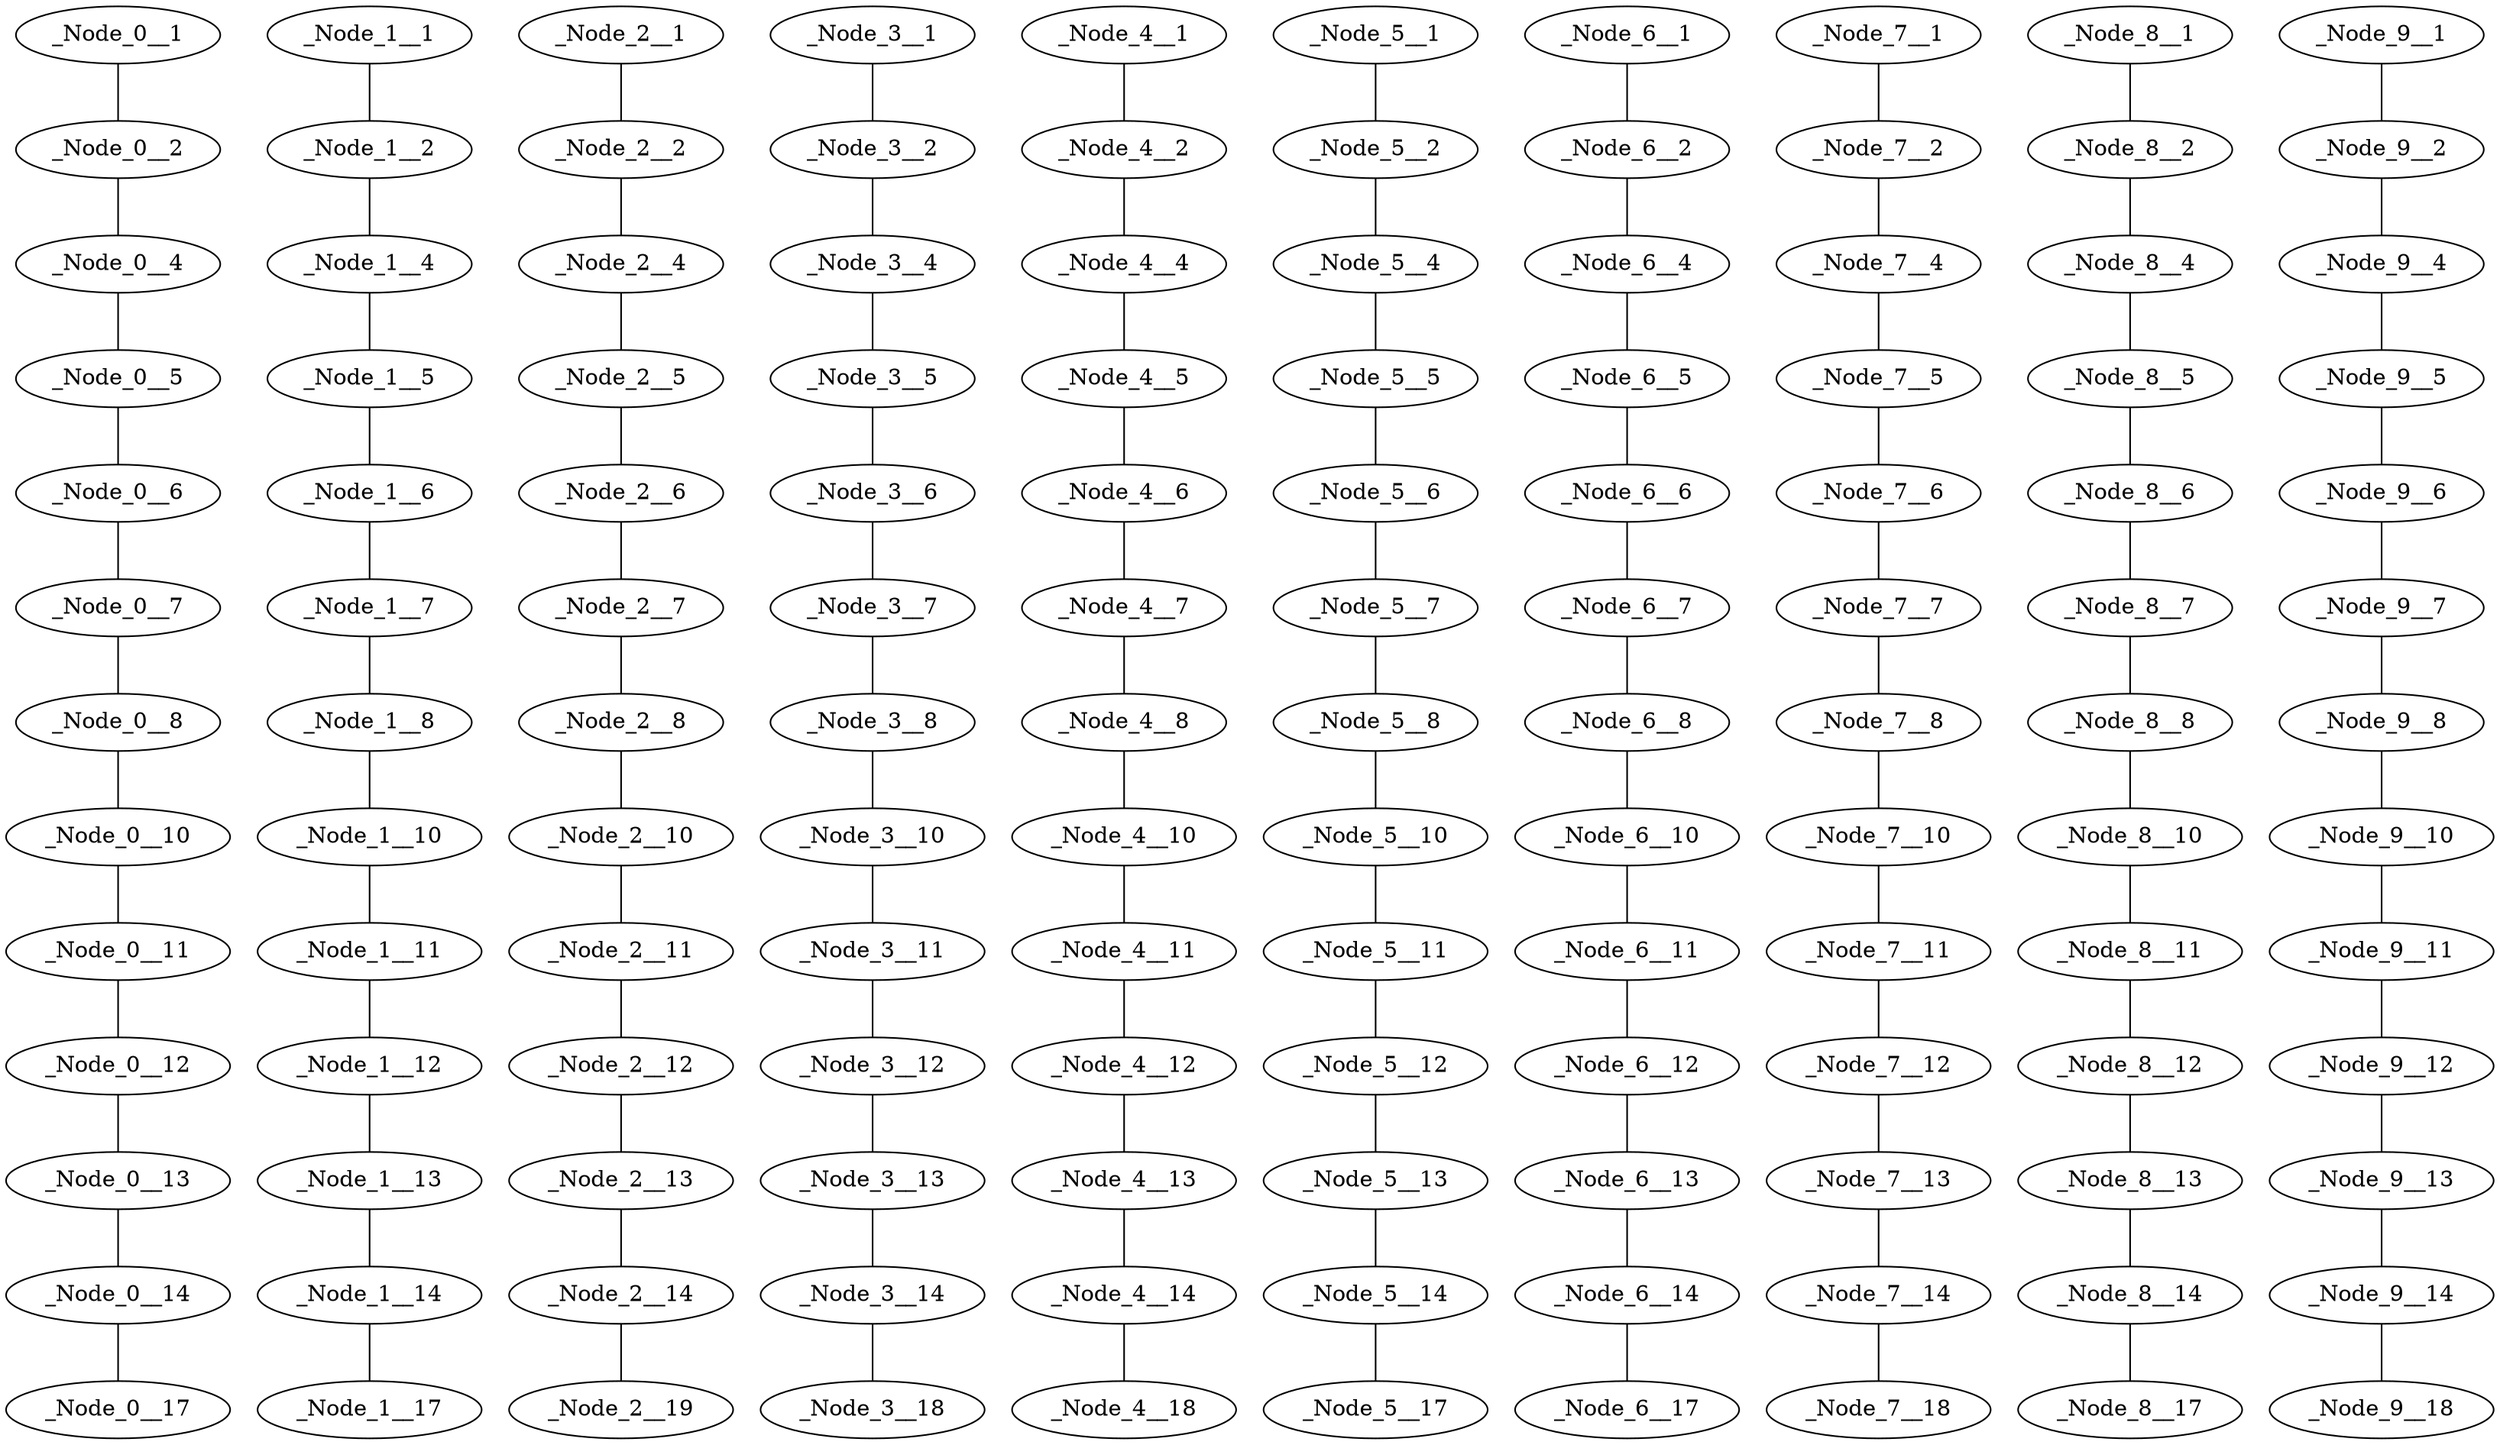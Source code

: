 // Longest block Chain
graph {
	_Node_0__1
	_Node_0__2
	_Node_0__1 -- _Node_0__2
	_Node_0__4
	_Node_0__2 -- _Node_0__4
	_Node_0__5
	_Node_0__4 -- _Node_0__5
	_Node_0__6
	_Node_0__5 -- _Node_0__6
	_Node_0__7
	_Node_0__6 -- _Node_0__7
	_Node_0__8
	_Node_0__7 -- _Node_0__8
	_Node_0__10
	_Node_0__8 -- _Node_0__10
	_Node_0__11
	_Node_0__10 -- _Node_0__11
	_Node_0__12
	_Node_0__11 -- _Node_0__12
	_Node_0__13
	_Node_0__12 -- _Node_0__13
	_Node_0__14
	_Node_0__13 -- _Node_0__14
	_Node_0__17
	_Node_0__14 -- _Node_0__17
	_Node_1__1
	_Node_1__2
	_Node_1__1 -- _Node_1__2
	_Node_1__4
	_Node_1__2 -- _Node_1__4
	_Node_1__5
	_Node_1__4 -- _Node_1__5
	_Node_1__6
	_Node_1__5 -- _Node_1__6
	_Node_1__7
	_Node_1__6 -- _Node_1__7
	_Node_1__8
	_Node_1__7 -- _Node_1__8
	_Node_1__10
	_Node_1__8 -- _Node_1__10
	_Node_1__11
	_Node_1__10 -- _Node_1__11
	_Node_1__12
	_Node_1__11 -- _Node_1__12
	_Node_1__13
	_Node_1__12 -- _Node_1__13
	_Node_1__14
	_Node_1__13 -- _Node_1__14
	_Node_1__17
	_Node_1__14 -- _Node_1__17
	_Node_2__1
	_Node_2__2
	_Node_2__1 -- _Node_2__2
	_Node_2__4
	_Node_2__2 -- _Node_2__4
	_Node_2__5
	_Node_2__4 -- _Node_2__5
	_Node_2__6
	_Node_2__5 -- _Node_2__6
	_Node_2__7
	_Node_2__6 -- _Node_2__7
	_Node_2__8
	_Node_2__7 -- _Node_2__8
	_Node_2__10
	_Node_2__8 -- _Node_2__10
	_Node_2__11
	_Node_2__10 -- _Node_2__11
	_Node_2__12
	_Node_2__11 -- _Node_2__12
	_Node_2__13
	_Node_2__12 -- _Node_2__13
	_Node_2__14
	_Node_2__13 -- _Node_2__14
	_Node_2__19
	_Node_2__14 -- _Node_2__19
	_Node_3__1
	_Node_3__2
	_Node_3__1 -- _Node_3__2
	_Node_3__4
	_Node_3__2 -- _Node_3__4
	_Node_3__5
	_Node_3__4 -- _Node_3__5
	_Node_3__6
	_Node_3__5 -- _Node_3__6
	_Node_3__7
	_Node_3__6 -- _Node_3__7
	_Node_3__8
	_Node_3__7 -- _Node_3__8
	_Node_3__10
	_Node_3__8 -- _Node_3__10
	_Node_3__11
	_Node_3__10 -- _Node_3__11
	_Node_3__12
	_Node_3__11 -- _Node_3__12
	_Node_3__13
	_Node_3__12 -- _Node_3__13
	_Node_3__14
	_Node_3__13 -- _Node_3__14
	_Node_3__18
	_Node_3__14 -- _Node_3__18
	_Node_4__1
	_Node_4__2
	_Node_4__1 -- _Node_4__2
	_Node_4__4
	_Node_4__2 -- _Node_4__4
	_Node_4__5
	_Node_4__4 -- _Node_4__5
	_Node_4__6
	_Node_4__5 -- _Node_4__6
	_Node_4__7
	_Node_4__6 -- _Node_4__7
	_Node_4__8
	_Node_4__7 -- _Node_4__8
	_Node_4__10
	_Node_4__8 -- _Node_4__10
	_Node_4__11
	_Node_4__10 -- _Node_4__11
	_Node_4__12
	_Node_4__11 -- _Node_4__12
	_Node_4__13
	_Node_4__12 -- _Node_4__13
	_Node_4__14
	_Node_4__13 -- _Node_4__14
	_Node_4__18
	_Node_4__14 -- _Node_4__18
	_Node_5__1
	_Node_5__2
	_Node_5__1 -- _Node_5__2
	_Node_5__4
	_Node_5__2 -- _Node_5__4
	_Node_5__5
	_Node_5__4 -- _Node_5__5
	_Node_5__6
	_Node_5__5 -- _Node_5__6
	_Node_5__7
	_Node_5__6 -- _Node_5__7
	_Node_5__8
	_Node_5__7 -- _Node_5__8
	_Node_5__10
	_Node_5__8 -- _Node_5__10
	_Node_5__11
	_Node_5__10 -- _Node_5__11
	_Node_5__12
	_Node_5__11 -- _Node_5__12
	_Node_5__13
	_Node_5__12 -- _Node_5__13
	_Node_5__14
	_Node_5__13 -- _Node_5__14
	_Node_5__17
	_Node_5__14 -- _Node_5__17
	_Node_6__1
	_Node_6__2
	_Node_6__1 -- _Node_6__2
	_Node_6__4
	_Node_6__2 -- _Node_6__4
	_Node_6__5
	_Node_6__4 -- _Node_6__5
	_Node_6__6
	_Node_6__5 -- _Node_6__6
	_Node_6__7
	_Node_6__6 -- _Node_6__7
	_Node_6__8
	_Node_6__7 -- _Node_6__8
	_Node_6__10
	_Node_6__8 -- _Node_6__10
	_Node_6__11
	_Node_6__10 -- _Node_6__11
	_Node_6__12
	_Node_6__11 -- _Node_6__12
	_Node_6__13
	_Node_6__12 -- _Node_6__13
	_Node_6__14
	_Node_6__13 -- _Node_6__14
	_Node_6__17
	_Node_6__14 -- _Node_6__17
	_Node_7__1
	_Node_7__2
	_Node_7__1 -- _Node_7__2
	_Node_7__4
	_Node_7__2 -- _Node_7__4
	_Node_7__5
	_Node_7__4 -- _Node_7__5
	_Node_7__6
	_Node_7__5 -- _Node_7__6
	_Node_7__7
	_Node_7__6 -- _Node_7__7
	_Node_7__8
	_Node_7__7 -- _Node_7__8
	_Node_7__10
	_Node_7__8 -- _Node_7__10
	_Node_7__11
	_Node_7__10 -- _Node_7__11
	_Node_7__12
	_Node_7__11 -- _Node_7__12
	_Node_7__13
	_Node_7__12 -- _Node_7__13
	_Node_7__14
	_Node_7__13 -- _Node_7__14
	_Node_7__18
	_Node_7__14 -- _Node_7__18
	_Node_8__1
	_Node_8__2
	_Node_8__1 -- _Node_8__2
	_Node_8__4
	_Node_8__2 -- _Node_8__4
	_Node_8__5
	_Node_8__4 -- _Node_8__5
	_Node_8__6
	_Node_8__5 -- _Node_8__6
	_Node_8__7
	_Node_8__6 -- _Node_8__7
	_Node_8__8
	_Node_8__7 -- _Node_8__8
	_Node_8__10
	_Node_8__8 -- _Node_8__10
	_Node_8__11
	_Node_8__10 -- _Node_8__11
	_Node_8__12
	_Node_8__11 -- _Node_8__12
	_Node_8__13
	_Node_8__12 -- _Node_8__13
	_Node_8__14
	_Node_8__13 -- _Node_8__14
	_Node_8__17
	_Node_8__14 -- _Node_8__17
	_Node_9__1
	_Node_9__2
	_Node_9__1 -- _Node_9__2
	_Node_9__4
	_Node_9__2 -- _Node_9__4
	_Node_9__5
	_Node_9__4 -- _Node_9__5
	_Node_9__6
	_Node_9__5 -- _Node_9__6
	_Node_9__7
	_Node_9__6 -- _Node_9__7
	_Node_9__8
	_Node_9__7 -- _Node_9__8
	_Node_9__10
	_Node_9__8 -- _Node_9__10
	_Node_9__11
	_Node_9__10 -- _Node_9__11
	_Node_9__12
	_Node_9__11 -- _Node_9__12
	_Node_9__13
	_Node_9__12 -- _Node_9__13
	_Node_9__14
	_Node_9__13 -- _Node_9__14
	_Node_9__18
	_Node_9__14 -- _Node_9__18
}
